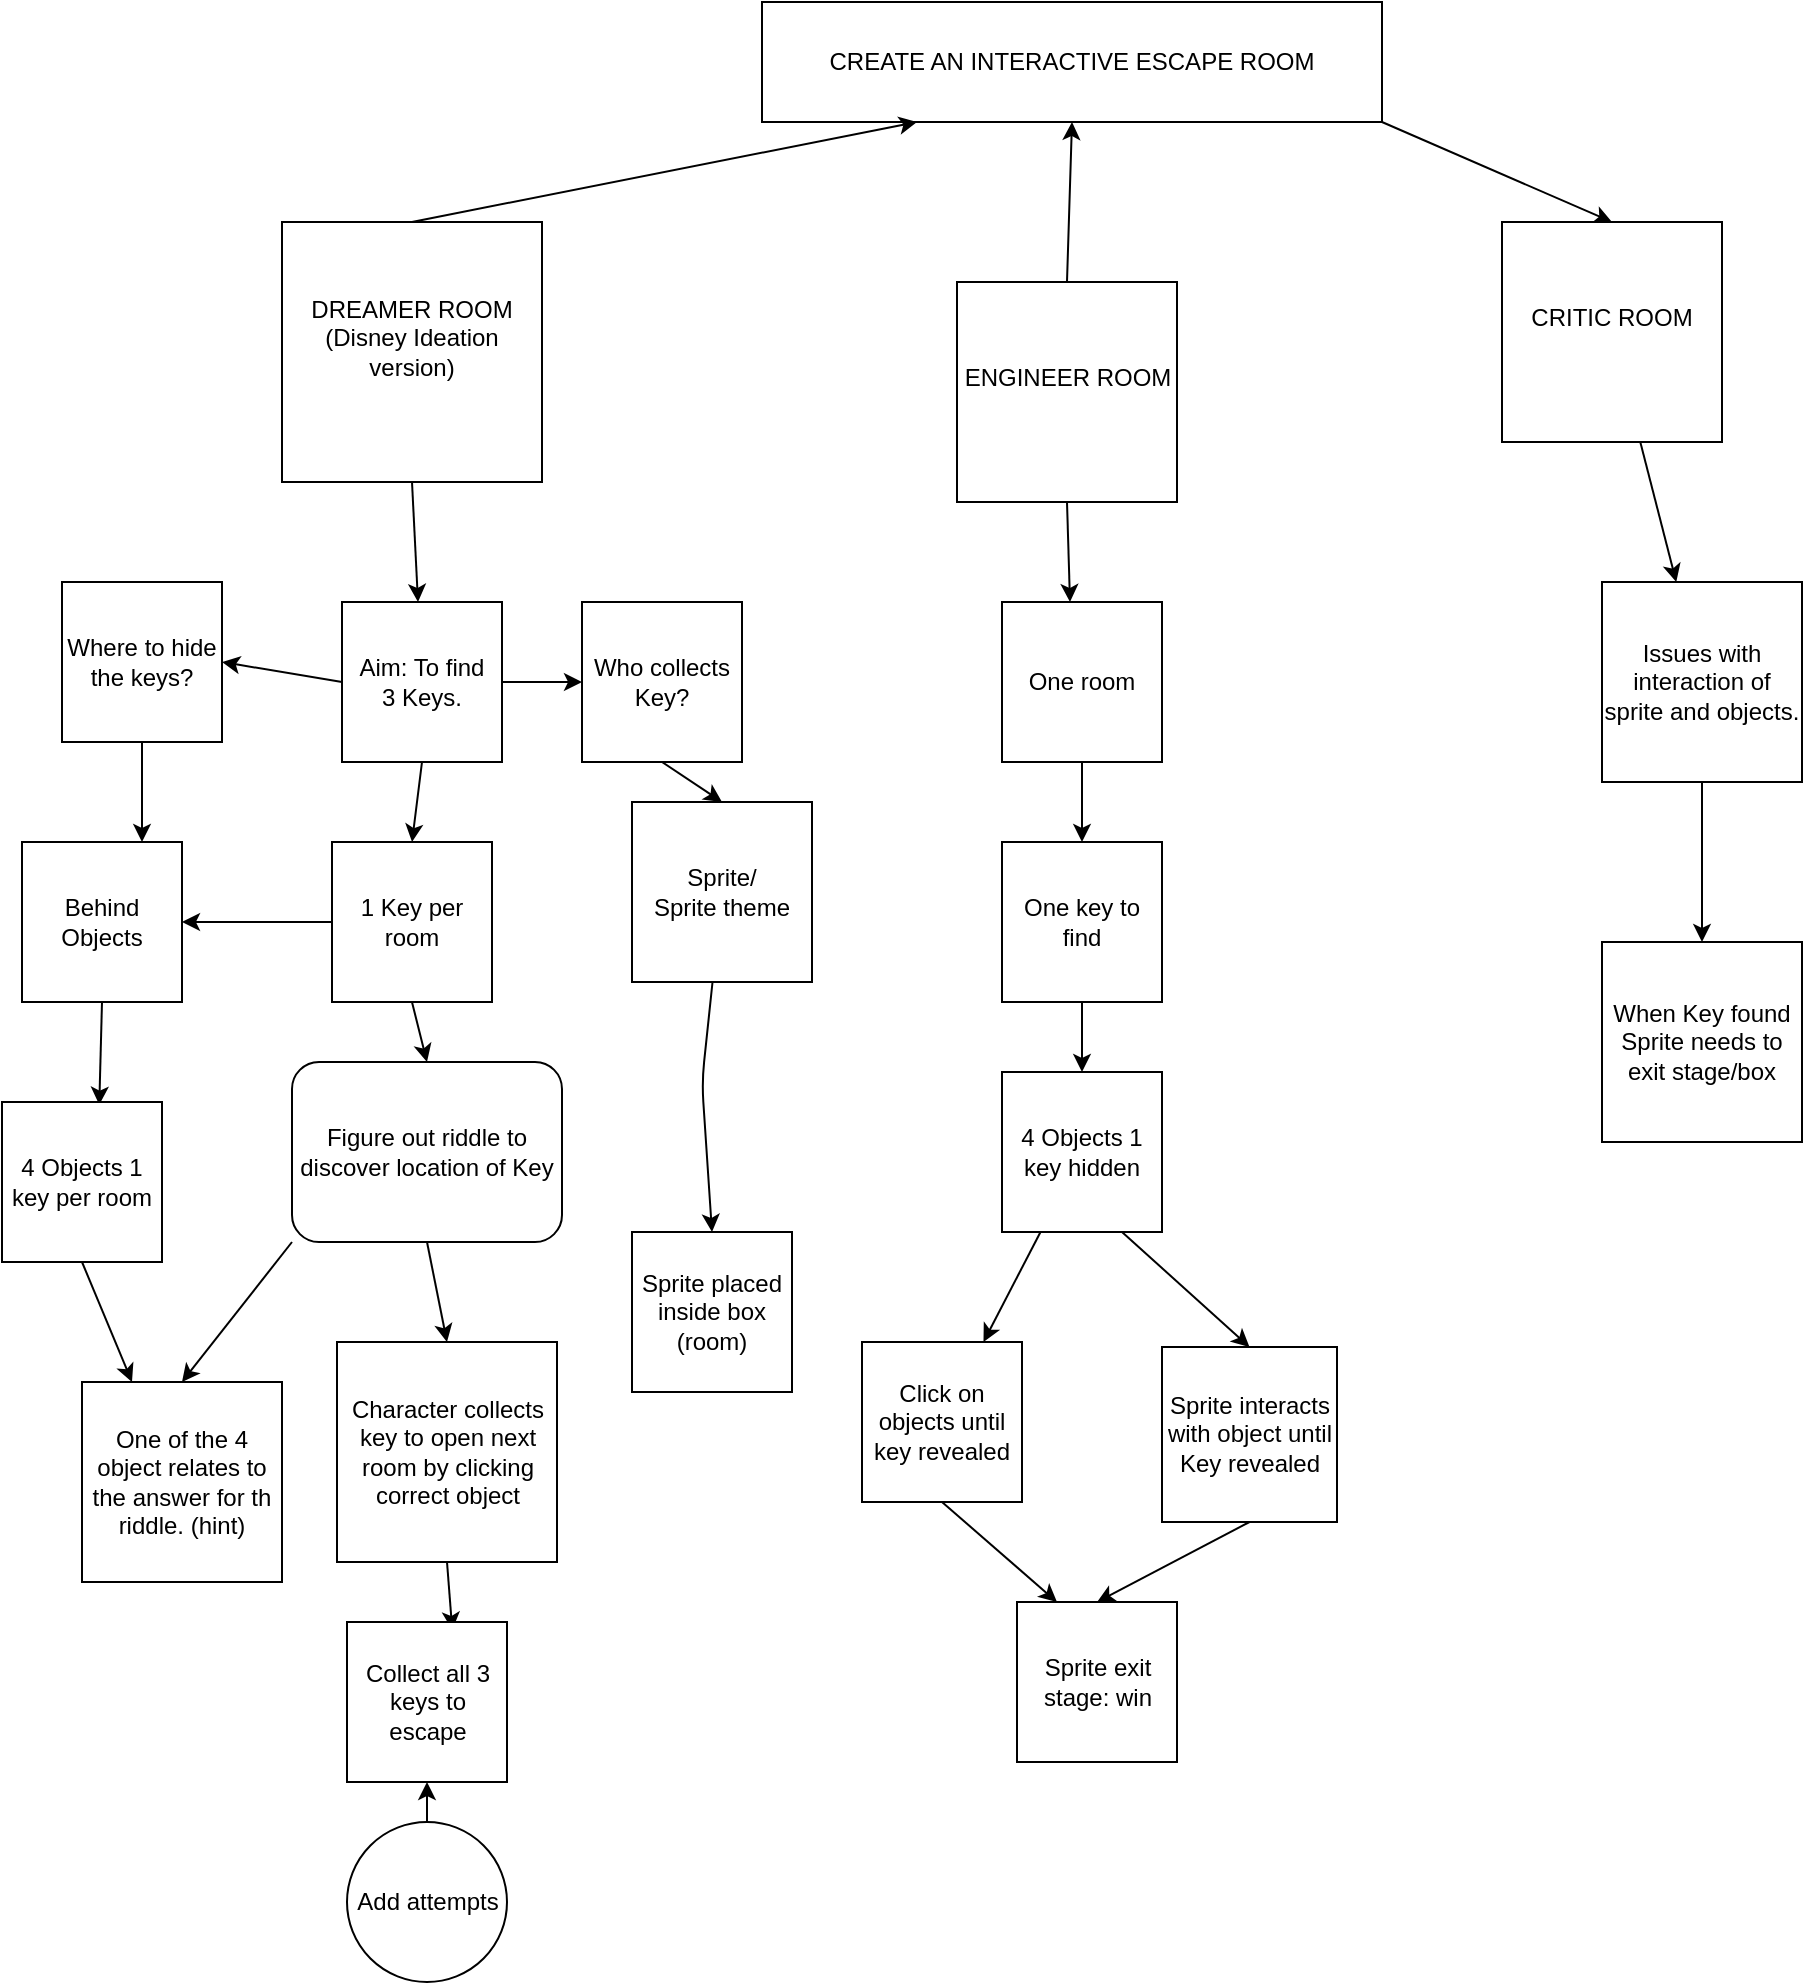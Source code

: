 <mxfile>
    <diagram id="fBvcRRrjZPJEov2vK6sC" name="Page-1">
        <mxGraphModel dx="816" dy="499" grid="1" gridSize="10" guides="1" tooltips="1" connect="1" arrows="1" fold="1" page="1" pageScale="1" pageWidth="850" pageHeight="1100" math="0" shadow="0">
            <root>
                <mxCell id="0"/>
                <mxCell id="1" parent="0"/>
                <mxCell id="8" style="edgeStyle=none;html=1;exitX=1;exitY=1;exitDx=0;exitDy=0;entryX=0.5;entryY=0;entryDx=0;entryDy=0;" edge="1" parent="1" source="2" target="7">
                    <mxGeometry relative="1" as="geometry"/>
                </mxCell>
                <mxCell id="2" value="CREATE AN INTERACTIVE ESCAPE ROOM" style="rounded=0;whiteSpace=wrap;html=1;" vertex="1" parent="1">
                    <mxGeometry x="400" y="70" width="310" height="60" as="geometry"/>
                </mxCell>
                <mxCell id="4" style="edgeStyle=none;html=1;exitX=0.5;exitY=0;exitDx=0;exitDy=0;entryX=0.25;entryY=1;entryDx=0;entryDy=0;" edge="1" parent="1" source="3" target="2">
                    <mxGeometry relative="1" as="geometry"/>
                </mxCell>
                <mxCell id="3" value="DREAMER ROOM&lt;div&gt;(Disney Ideation version)&lt;/div&gt;&lt;div&gt;&lt;br&gt;&lt;/div&gt;" style="whiteSpace=wrap;html=1;aspect=fixed;" vertex="1" parent="1">
                    <mxGeometry x="160" y="180" width="130" height="130" as="geometry"/>
                </mxCell>
                <mxCell id="6" style="edgeStyle=none;html=1;exitX=0.5;exitY=0;exitDx=0;exitDy=0;entryX=0.5;entryY=1;entryDx=0;entryDy=0;" edge="1" parent="1" source="5" target="2">
                    <mxGeometry relative="1" as="geometry"/>
                </mxCell>
                <mxCell id="39" style="edgeStyle=none;html=1;exitX=0.5;exitY=1;exitDx=0;exitDy=0;entryX=0.425;entryY=0;entryDx=0;entryDy=0;entryPerimeter=0;" edge="1" parent="1" source="5" target="37">
                    <mxGeometry relative="1" as="geometry"/>
                </mxCell>
                <mxCell id="5" value="&lt;div&gt;ENGINEER ROOM&lt;/div&gt;&lt;div&gt;&lt;br&gt;&lt;/div&gt;" style="whiteSpace=wrap;html=1;aspect=fixed;" vertex="1" parent="1">
                    <mxGeometry x="497.5" y="210" width="110" height="110" as="geometry"/>
                </mxCell>
                <mxCell id="58" value="" style="edgeStyle=none;html=1;" edge="1" parent="1" source="7" target="57">
                    <mxGeometry relative="1" as="geometry"/>
                </mxCell>
                <mxCell id="7" value="&lt;div&gt;CRITIC ROOM&lt;/div&gt;&lt;div&gt;&lt;br&gt;&lt;/div&gt;" style="whiteSpace=wrap;html=1;aspect=fixed;" vertex="1" parent="1">
                    <mxGeometry x="770" y="180" width="110" height="110" as="geometry"/>
                </mxCell>
                <mxCell id="9" value="Where to hide the keys?" style="whiteSpace=wrap;html=1;aspect=fixed;" vertex="1" parent="1">
                    <mxGeometry x="50" y="360" width="80" height="80" as="geometry"/>
                </mxCell>
                <mxCell id="12" style="edgeStyle=none;html=1;exitX=0.5;exitY=1;exitDx=0;exitDy=0;" edge="1" parent="1" source="3" target="11">
                    <mxGeometry relative="1" as="geometry"/>
                </mxCell>
                <mxCell id="24" style="edgeStyle=none;html=1;exitX=0;exitY=0.5;exitDx=0;exitDy=0;entryX=1;entryY=0.5;entryDx=0;entryDy=0;" edge="1" parent="1" source="11" target="9">
                    <mxGeometry relative="1" as="geometry"/>
                </mxCell>
                <mxCell id="31" style="edgeStyle=none;html=1;exitX=1;exitY=0.5;exitDx=0;exitDy=0;entryX=0;entryY=0.5;entryDx=0;entryDy=0;" edge="1" parent="1" source="11" target="30">
                    <mxGeometry relative="1" as="geometry"/>
                </mxCell>
                <mxCell id="11" value="Aim: To find &lt;br&gt;3 Keys." style="whiteSpace=wrap;html=1;aspect=fixed;" vertex="1" parent="1">
                    <mxGeometry x="190" y="370" width="80" height="80" as="geometry"/>
                </mxCell>
                <mxCell id="14" style="edgeStyle=none;html=1;entryX=0.658;entryY=0.05;entryDx=0;entryDy=0;entryPerimeter=0;exitX=0.5;exitY=1;exitDx=0;exitDy=0;" edge="1" parent="1" source="27" target="13">
                    <mxGeometry relative="1" as="geometry">
                        <mxPoint x="310" y="780" as="sourcePoint"/>
                        <mxPoint x="230" y="520" as="targetPoint"/>
                        <Array as="points"/>
                    </mxGeometry>
                </mxCell>
                <mxCell id="13" value="Collect all 3 keys to escape" style="whiteSpace=wrap;html=1;aspect=fixed;" vertex="1" parent="1">
                    <mxGeometry x="192.5" y="880" width="80" height="80" as="geometry"/>
                </mxCell>
                <mxCell id="16" style="edgeStyle=none;html=1;entryX=0.5;entryY=0;entryDx=0;entryDy=0;" edge="1" parent="1" target="23">
                    <mxGeometry relative="1" as="geometry">
                        <mxPoint x="230" y="450" as="sourcePoint"/>
                    </mxGeometry>
                </mxCell>
                <mxCell id="28" style="edgeStyle=none;html=1;exitX=0.5;exitY=1;exitDx=0;exitDy=0;entryX=0.5;entryY=0;entryDx=0;entryDy=0;" edge="1" parent="1" source="15" target="27">
                    <mxGeometry relative="1" as="geometry"/>
                </mxCell>
                <mxCell id="33" style="edgeStyle=none;html=1;exitX=0;exitY=1;exitDx=0;exitDy=0;entryX=0.5;entryY=0;entryDx=0;entryDy=0;" edge="1" parent="1" source="15" target="32">
                    <mxGeometry relative="1" as="geometry"/>
                </mxCell>
                <mxCell id="15" value="Figure out riddle to discover location of Key" style="rounded=1;whiteSpace=wrap;html=1;" vertex="1" parent="1">
                    <mxGeometry x="165" y="600" width="135" height="90" as="geometry"/>
                </mxCell>
                <mxCell id="18" style="edgeStyle=none;html=1;exitX=0.5;exitY=0;exitDx=0;exitDy=0;entryX=0.5;entryY=1;entryDx=0;entryDy=0;" edge="1" parent="1" source="17" target="13">
                    <mxGeometry relative="1" as="geometry"/>
                </mxCell>
                <mxCell id="17" value="Add attempts" style="ellipse;whiteSpace=wrap;html=1;rounded=1;" vertex="1" parent="1">
                    <mxGeometry x="192.5" y="980" width="80" height="80" as="geometry"/>
                </mxCell>
                <mxCell id="20" style="edgeStyle=none;html=1;exitX=0.5;exitY=1;exitDx=0;exitDy=0;entryX=0.75;entryY=0;entryDx=0;entryDy=0;" edge="1" parent="1" source="9" target="19">
                    <mxGeometry relative="1" as="geometry"/>
                </mxCell>
                <mxCell id="22" style="edgeStyle=none;html=1;exitX=0.5;exitY=1;exitDx=0;exitDy=0;entryX=0.608;entryY=0.017;entryDx=0;entryDy=0;entryPerimeter=0;" edge="1" parent="1" source="19" target="21">
                    <mxGeometry relative="1" as="geometry"/>
                </mxCell>
                <mxCell id="19" value="Behind Objects" style="whiteSpace=wrap;html=1;aspect=fixed;" vertex="1" parent="1">
                    <mxGeometry x="30" y="490" width="80" height="80" as="geometry"/>
                </mxCell>
                <mxCell id="34" style="edgeStyle=none;html=1;exitX=0.5;exitY=1;exitDx=0;exitDy=0;entryX=0.25;entryY=0;entryDx=0;entryDy=0;" edge="1" parent="1" source="21" target="32">
                    <mxGeometry relative="1" as="geometry"/>
                </mxCell>
                <mxCell id="21" value="4 Objects 1 key per room" style="whiteSpace=wrap;html=1;aspect=fixed;" vertex="1" parent="1">
                    <mxGeometry x="20" y="620" width="80" height="80" as="geometry"/>
                </mxCell>
                <mxCell id="25" style="edgeStyle=none;html=1;exitX=0;exitY=0.5;exitDx=0;exitDy=0;entryX=1;entryY=0.5;entryDx=0;entryDy=0;" edge="1" parent="1" source="23" target="19">
                    <mxGeometry relative="1" as="geometry"/>
                </mxCell>
                <mxCell id="26" style="edgeStyle=none;html=1;exitX=0.5;exitY=1;exitDx=0;exitDy=0;entryX=0.5;entryY=0;entryDx=0;entryDy=0;" edge="1" parent="1" source="23" target="15">
                    <mxGeometry relative="1" as="geometry"/>
                </mxCell>
                <mxCell id="52" style="edgeStyle=none;html=1;entryX=0.5;entryY=0;entryDx=0;entryDy=0;" edge="1" parent="1" source="35" target="51">
                    <mxGeometry relative="1" as="geometry">
                        <Array as="points">
                            <mxPoint x="370" y="610"/>
                        </Array>
                    </mxGeometry>
                </mxCell>
                <mxCell id="23" value="1 Key per room" style="whiteSpace=wrap;html=1;aspect=fixed;" vertex="1" parent="1">
                    <mxGeometry x="185" y="490" width="80" height="80" as="geometry"/>
                </mxCell>
                <mxCell id="27" value="Character collects key to open next room by clicking correct object" style="whiteSpace=wrap;html=1;aspect=fixed;" vertex="1" parent="1">
                    <mxGeometry x="187.5" y="740" width="110" height="110" as="geometry"/>
                </mxCell>
                <mxCell id="36" style="edgeStyle=none;html=1;exitX=0.5;exitY=1;exitDx=0;exitDy=0;entryX=0.5;entryY=0;entryDx=0;entryDy=0;" edge="1" parent="1" source="30" target="35">
                    <mxGeometry relative="1" as="geometry"/>
                </mxCell>
                <mxCell id="30" value="Who collects Key?" style="whiteSpace=wrap;html=1;aspect=fixed;" vertex="1" parent="1">
                    <mxGeometry x="310" y="370" width="80" height="80" as="geometry"/>
                </mxCell>
                <mxCell id="32" value="One of the 4 object relates to the answer for th riddle. (hint)" style="whiteSpace=wrap;html=1;aspect=fixed;" vertex="1" parent="1">
                    <mxGeometry x="60" y="760" width="100" height="100" as="geometry"/>
                </mxCell>
                <mxCell id="35" value="Sprite/&lt;br&gt;Sprite theme" style="whiteSpace=wrap;html=1;aspect=fixed;" vertex="1" parent="1">
                    <mxGeometry x="335" y="470" width="90" height="90" as="geometry"/>
                </mxCell>
                <mxCell id="41" style="edgeStyle=none;html=1;exitX=0.5;exitY=1;exitDx=0;exitDy=0;entryX=0.5;entryY=0;entryDx=0;entryDy=0;" edge="1" parent="1" source="37" target="40">
                    <mxGeometry relative="1" as="geometry"/>
                </mxCell>
                <mxCell id="37" value="One room" style="whiteSpace=wrap;html=1;aspect=fixed;" vertex="1" parent="1">
                    <mxGeometry x="520" y="370" width="80" height="80" as="geometry"/>
                </mxCell>
                <mxCell id="43" value="" style="edgeStyle=none;html=1;" edge="1" parent="1" source="40" target="42">
                    <mxGeometry relative="1" as="geometry"/>
                </mxCell>
                <mxCell id="40" value="One key to find" style="whiteSpace=wrap;html=1;aspect=fixed;" vertex="1" parent="1">
                    <mxGeometry x="520" y="490" width="80" height="80" as="geometry"/>
                </mxCell>
                <mxCell id="45" value="" style="edgeStyle=none;html=1;" edge="1" parent="1" source="42" target="44">
                    <mxGeometry relative="1" as="geometry"/>
                </mxCell>
                <mxCell id="47" style="edgeStyle=none;html=1;exitX=0.75;exitY=1;exitDx=0;exitDy=0;entryX=0.5;entryY=0;entryDx=0;entryDy=0;" edge="1" parent="1" source="42" target="46">
                    <mxGeometry relative="1" as="geometry"/>
                </mxCell>
                <mxCell id="42" value="4 Objects 1 key hidden" style="whiteSpace=wrap;html=1;aspect=fixed;" vertex="1" parent="1">
                    <mxGeometry x="520" y="605" width="80" height="80" as="geometry"/>
                </mxCell>
                <mxCell id="50" style="edgeStyle=none;html=1;exitX=0.5;exitY=1;exitDx=0;exitDy=0;entryX=0.25;entryY=0;entryDx=0;entryDy=0;" edge="1" parent="1" source="44" target="48">
                    <mxGeometry relative="1" as="geometry"/>
                </mxCell>
                <mxCell id="44" value="Click on objects until key revealed" style="whiteSpace=wrap;html=1;aspect=fixed;" vertex="1" parent="1">
                    <mxGeometry x="450" y="740" width="80" height="80" as="geometry"/>
                </mxCell>
                <mxCell id="49" style="edgeStyle=none;html=1;exitX=0.5;exitY=1;exitDx=0;exitDy=0;entryX=0.5;entryY=0;entryDx=0;entryDy=0;" edge="1" parent="1" source="46" target="48">
                    <mxGeometry relative="1" as="geometry"/>
                </mxCell>
                <mxCell id="46" value="Sprite interacts with object until Key revealed" style="whiteSpace=wrap;html=1;aspect=fixed;" vertex="1" parent="1">
                    <mxGeometry x="600" y="742.5" width="87.5" height="87.5" as="geometry"/>
                </mxCell>
                <mxCell id="48" value="Sprite exit stage: win" style="whiteSpace=wrap;html=1;aspect=fixed;" vertex="1" parent="1">
                    <mxGeometry x="527.5" y="870" width="80" height="80" as="geometry"/>
                </mxCell>
                <mxCell id="51" value="Sprite placed inside box (room)" style="whiteSpace=wrap;html=1;aspect=fixed;" vertex="1" parent="1">
                    <mxGeometry x="335" y="685" width="80" height="80" as="geometry"/>
                </mxCell>
                <mxCell id="60" value="" style="edgeStyle=none;html=1;" edge="1" parent="1" source="57" target="59">
                    <mxGeometry relative="1" as="geometry"/>
                </mxCell>
                <mxCell id="57" value="Issues with interaction of sprite and objects." style="whiteSpace=wrap;html=1;aspect=fixed;" vertex="1" parent="1">
                    <mxGeometry x="820" y="360" width="100" height="100" as="geometry"/>
                </mxCell>
                <mxCell id="59" value="When Key found Sprite needs to exit stage/box" style="whiteSpace=wrap;html=1;aspect=fixed;" vertex="1" parent="1">
                    <mxGeometry x="820" y="540" width="100" height="100" as="geometry"/>
                </mxCell>
            </root>
        </mxGraphModel>
    </diagram>
</mxfile>